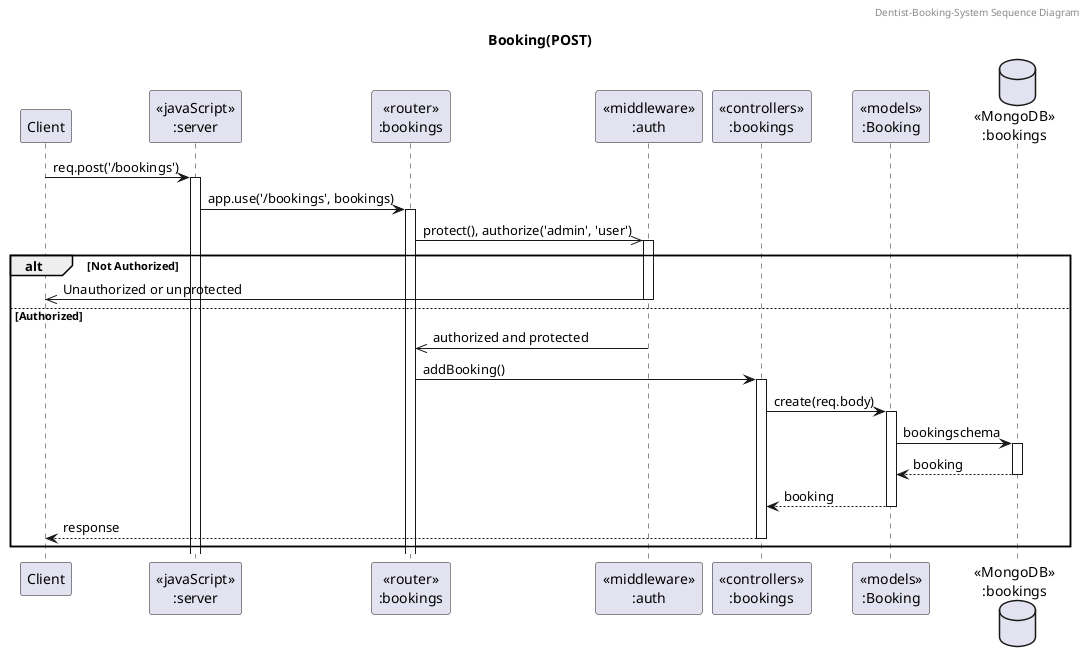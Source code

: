 @startuml Booking (POST)
    header Dentist-Booking-System Sequence Diagram
    title "Booking(POST)"

    participant "Client" as client
    participant "<<javaScript>>\n:server" as server
    participant "<<router>>\n:bookings" as bookingRouter
    participant "<<middleware>>\n:auth" as authMiddleware
    participant "<<controllers>>\n:bookings" as bookingController
    participant "<<models>>\n:Booking" as bookingModel
    database "<<MongoDB>>\n:bookings" as bookingDatabase

    client -> server ++: req.post('/bookings')
    server -> bookingRouter ++: app.use('/bookings', bookings)
    bookingRouter ->> authMiddleware ++: protect(), authorize('admin', 'user')
    alt Not Authorized
        authMiddleware ->> client --: Unauthorized or unprotected
    else Authorized
    authMiddleware ->> bookingRouter --: authorized and protected
    bookingRouter -> bookingController ++: addBooking()
    bookingController -> bookingModel ++: create(req.body)
    bookingModel -> bookingDatabase ++: bookingschema
    bookingModel <-- bookingDatabase --: booking
    bookingController <-- bookingModel --: booking
    client <-- bookingController --: response
    end

@enduml